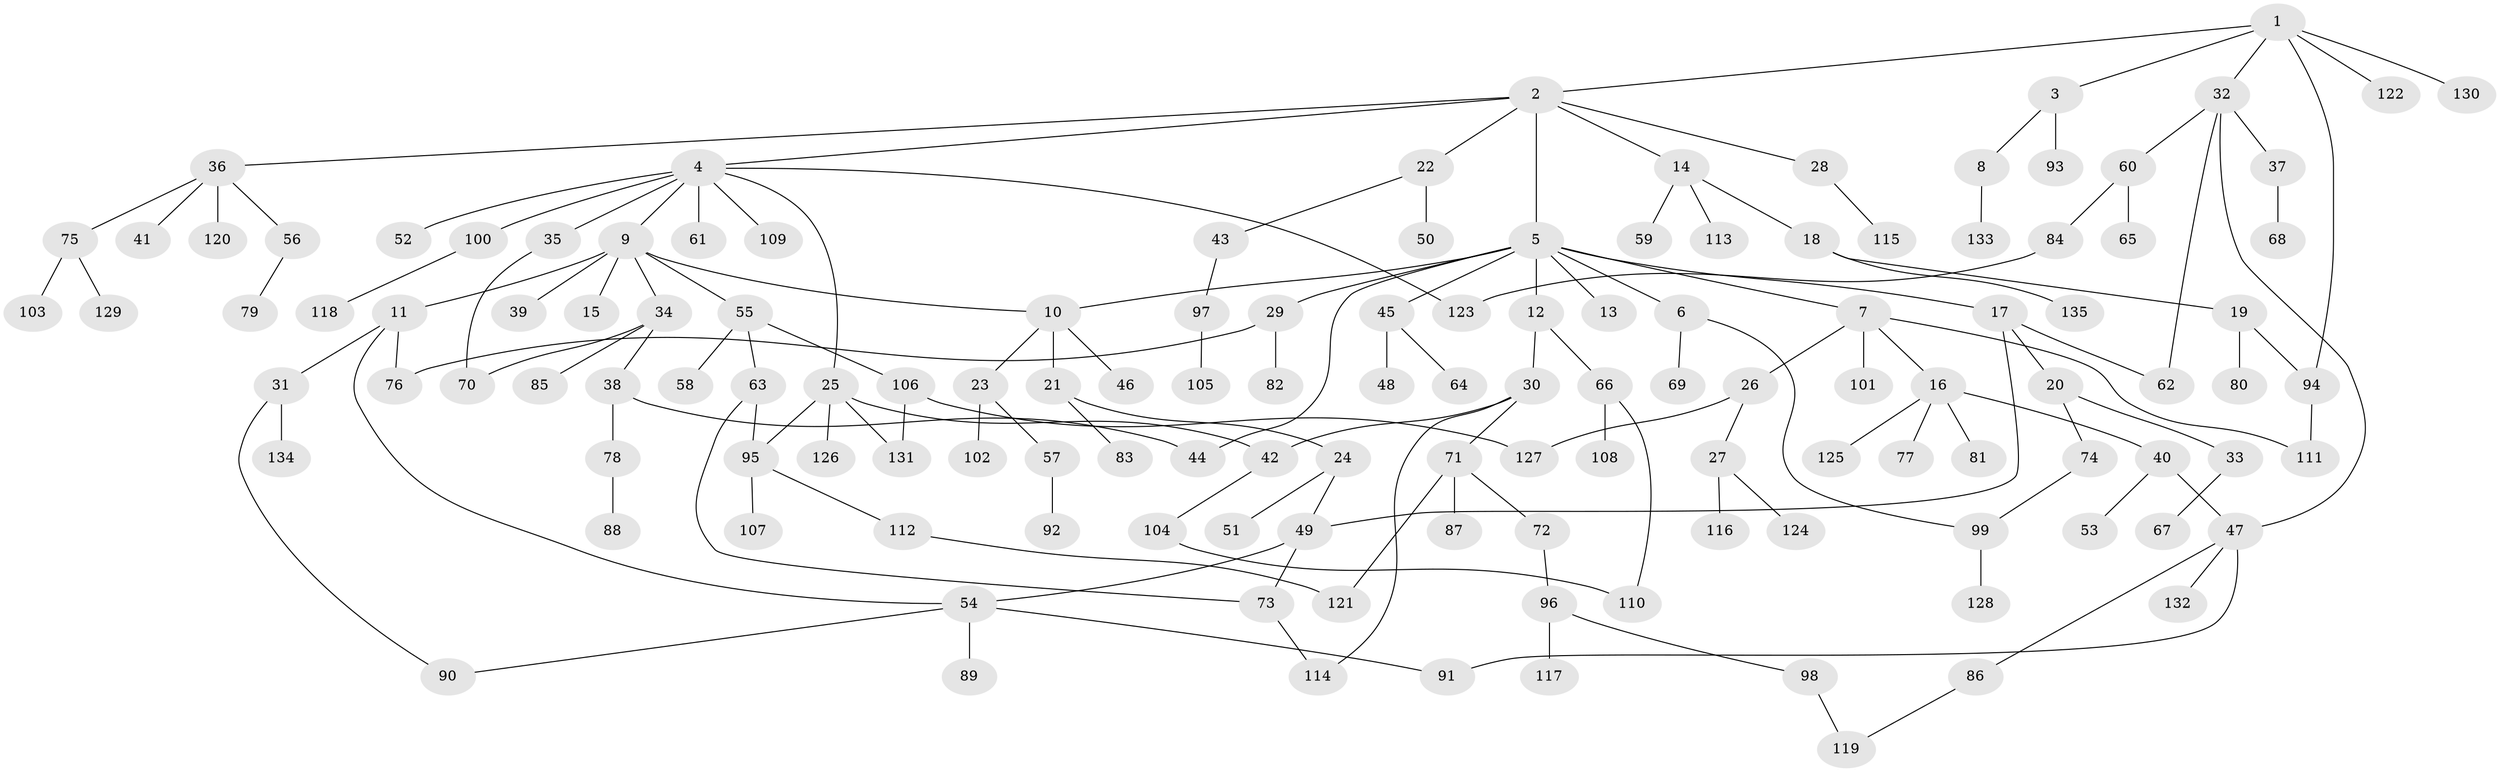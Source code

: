 // coarse degree distribution, {6: 0.02127659574468085, 7: 0.02127659574468085, 2: 0.23404255319148937, 8: 0.010638297872340425, 10: 0.010638297872340425, 3: 0.14893617021276595, 5: 0.06382978723404255, 4: 0.0851063829787234, 1: 0.40425531914893614}
// Generated by graph-tools (version 1.1) at 2025/17/03/04/25 18:17:06]
// undirected, 135 vertices, 157 edges
graph export_dot {
graph [start="1"]
  node [color=gray90,style=filled];
  1;
  2;
  3;
  4;
  5;
  6;
  7;
  8;
  9;
  10;
  11;
  12;
  13;
  14;
  15;
  16;
  17;
  18;
  19;
  20;
  21;
  22;
  23;
  24;
  25;
  26;
  27;
  28;
  29;
  30;
  31;
  32;
  33;
  34;
  35;
  36;
  37;
  38;
  39;
  40;
  41;
  42;
  43;
  44;
  45;
  46;
  47;
  48;
  49;
  50;
  51;
  52;
  53;
  54;
  55;
  56;
  57;
  58;
  59;
  60;
  61;
  62;
  63;
  64;
  65;
  66;
  67;
  68;
  69;
  70;
  71;
  72;
  73;
  74;
  75;
  76;
  77;
  78;
  79;
  80;
  81;
  82;
  83;
  84;
  85;
  86;
  87;
  88;
  89;
  90;
  91;
  92;
  93;
  94;
  95;
  96;
  97;
  98;
  99;
  100;
  101;
  102;
  103;
  104;
  105;
  106;
  107;
  108;
  109;
  110;
  111;
  112;
  113;
  114;
  115;
  116;
  117;
  118;
  119;
  120;
  121;
  122;
  123;
  124;
  125;
  126;
  127;
  128;
  129;
  130;
  131;
  132;
  133;
  134;
  135;
  1 -- 2;
  1 -- 3;
  1 -- 32;
  1 -- 94;
  1 -- 122;
  1 -- 130;
  2 -- 4;
  2 -- 5;
  2 -- 14;
  2 -- 22;
  2 -- 28;
  2 -- 36;
  3 -- 8;
  3 -- 93;
  4 -- 9;
  4 -- 25;
  4 -- 35;
  4 -- 52;
  4 -- 61;
  4 -- 100;
  4 -- 109;
  4 -- 123;
  5 -- 6;
  5 -- 7;
  5 -- 12;
  5 -- 13;
  5 -- 17;
  5 -- 29;
  5 -- 45;
  5 -- 44;
  5 -- 10;
  6 -- 69;
  6 -- 99;
  7 -- 16;
  7 -- 26;
  7 -- 101;
  7 -- 111;
  8 -- 133;
  9 -- 10;
  9 -- 11;
  9 -- 15;
  9 -- 34;
  9 -- 39;
  9 -- 55;
  10 -- 21;
  10 -- 23;
  10 -- 46;
  11 -- 31;
  11 -- 54;
  11 -- 76;
  12 -- 30;
  12 -- 66;
  14 -- 18;
  14 -- 59;
  14 -- 113;
  16 -- 40;
  16 -- 77;
  16 -- 81;
  16 -- 125;
  17 -- 20;
  17 -- 62;
  17 -- 49;
  18 -- 19;
  18 -- 135;
  19 -- 80;
  19 -- 94;
  20 -- 33;
  20 -- 74;
  21 -- 24;
  21 -- 83;
  22 -- 43;
  22 -- 50;
  23 -- 57;
  23 -- 102;
  24 -- 49;
  24 -- 51;
  25 -- 126;
  25 -- 95;
  25 -- 131;
  25 -- 42;
  26 -- 27;
  26 -- 127;
  27 -- 116;
  27 -- 124;
  28 -- 115;
  29 -- 82;
  29 -- 76;
  30 -- 42;
  30 -- 71;
  30 -- 114;
  31 -- 90;
  31 -- 134;
  32 -- 37;
  32 -- 47;
  32 -- 60;
  32 -- 62;
  33 -- 67;
  34 -- 38;
  34 -- 70;
  34 -- 85;
  35 -- 70;
  36 -- 41;
  36 -- 56;
  36 -- 75;
  36 -- 120;
  37 -- 68;
  38 -- 44;
  38 -- 78;
  40 -- 53;
  40 -- 47;
  42 -- 104;
  43 -- 97;
  45 -- 48;
  45 -- 64;
  47 -- 86;
  47 -- 91;
  47 -- 132;
  49 -- 73;
  49 -- 54;
  54 -- 89;
  54 -- 90;
  54 -- 91;
  55 -- 58;
  55 -- 63;
  55 -- 106;
  56 -- 79;
  57 -- 92;
  60 -- 65;
  60 -- 84;
  63 -- 95;
  63 -- 73;
  66 -- 108;
  66 -- 110;
  71 -- 72;
  71 -- 87;
  71 -- 121;
  72 -- 96;
  73 -- 114;
  74 -- 99;
  75 -- 103;
  75 -- 129;
  78 -- 88;
  84 -- 123;
  86 -- 119;
  94 -- 111;
  95 -- 107;
  95 -- 112;
  96 -- 98;
  96 -- 117;
  97 -- 105;
  98 -- 119;
  99 -- 128;
  100 -- 118;
  104 -- 110;
  106 -- 127;
  106 -- 131;
  112 -- 121;
}
